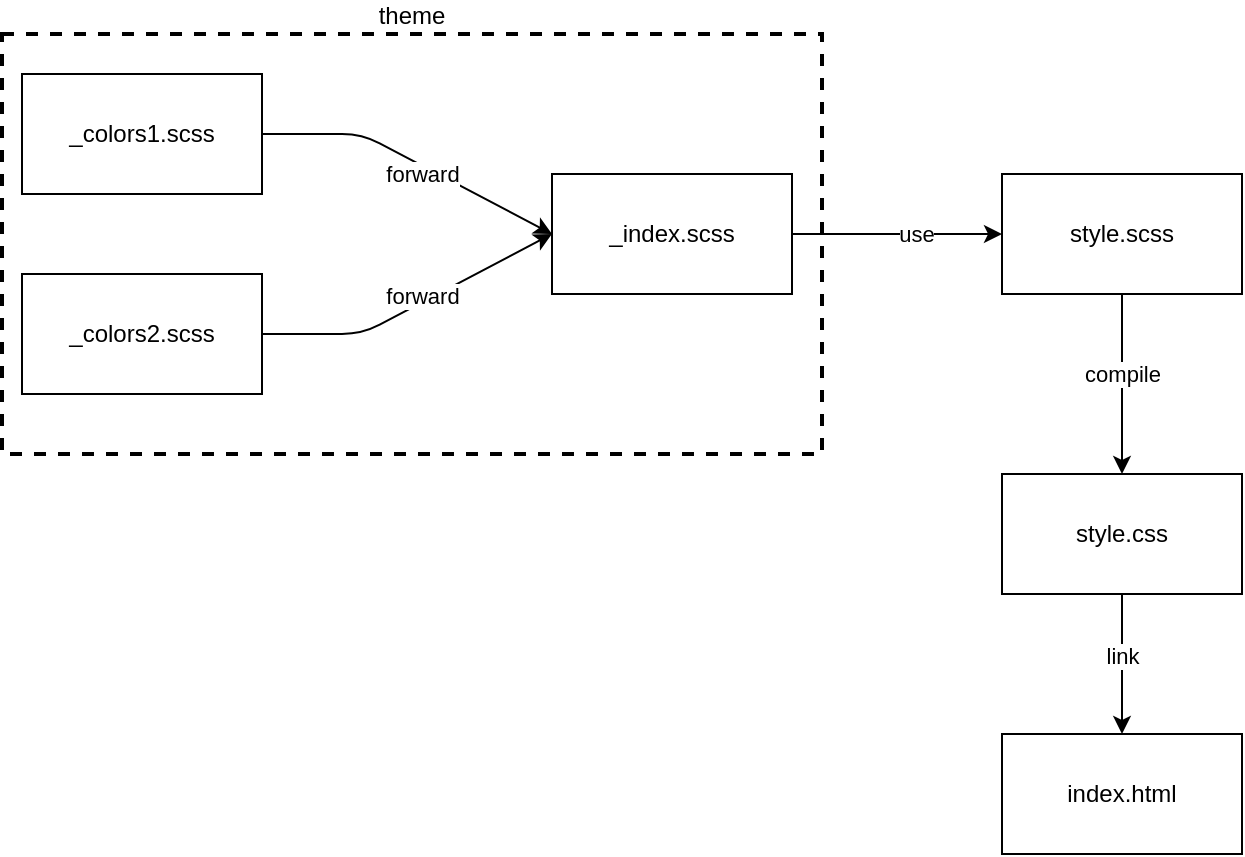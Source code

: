 <mxfile>
    <diagram id="h5ZQZEdqfTLnGz2Qn-_g" name="Page-1">
        <mxGraphModel dx="640" dy="362" grid="1" gridSize="10" guides="1" tooltips="1" connect="1" arrows="1" fold="1" page="1" pageScale="1" pageWidth="850" pageHeight="1100" math="0" shadow="0">
            <root>
                <mxCell id="0"/>
                <mxCell id="1" parent="0"/>
                <mxCell id="11" value="theme" style="whiteSpace=wrap;html=1;dashed=1;strokeWidth=2;fillColor=none;labelPosition=center;verticalLabelPosition=top;align=center;verticalAlign=bottom;" vertex="1" parent="1">
                    <mxGeometry x="30" y="100" width="410" height="210" as="geometry"/>
                </mxCell>
                <mxCell id="5" style="edgeStyle=none;html=1;entryX=0;entryY=0.5;entryDx=0;entryDy=0;" edge="1" parent="1" source="2" target="4">
                    <mxGeometry relative="1" as="geometry">
                        <Array as="points">
                            <mxPoint x="210" y="150"/>
                        </Array>
                    </mxGeometry>
                </mxCell>
                <mxCell id="14" value="forward" style="edgeLabel;html=1;align=center;verticalAlign=middle;resizable=0;points=[];" vertex="1" connectable="0" parent="5">
                    <mxGeometry x="-0.179" y="-1" relative="1" as="geometry">
                        <mxPoint x="17" y="12" as="offset"/>
                    </mxGeometry>
                </mxCell>
                <mxCell id="2" value="_colors1.scss" style="whiteSpace=wrap;html=1;" vertex="1" parent="1">
                    <mxGeometry x="40" y="120" width="120" height="60" as="geometry"/>
                </mxCell>
                <mxCell id="6" style="edgeStyle=none;html=1;entryX=0;entryY=0.5;entryDx=0;entryDy=0;" edge="1" parent="1" source="3" target="4">
                    <mxGeometry relative="1" as="geometry">
                        <mxPoint x="250" y="210" as="targetPoint"/>
                        <Array as="points">
                            <mxPoint x="210" y="250"/>
                        </Array>
                    </mxGeometry>
                </mxCell>
                <mxCell id="15" value="forward" style="edgeLabel;html=1;align=center;verticalAlign=middle;resizable=0;points=[];" vertex="1" connectable="0" parent="6">
                    <mxGeometry x="-0.101" relative="1" as="geometry">
                        <mxPoint x="12" y="-10" as="offset"/>
                    </mxGeometry>
                </mxCell>
                <mxCell id="3" value="_colors2.scss" style="whiteSpace=wrap;html=1;" vertex="1" parent="1">
                    <mxGeometry x="40" y="220" width="120" height="60" as="geometry"/>
                </mxCell>
                <mxCell id="8" style="edgeStyle=none;html=1;entryX=0;entryY=0.5;entryDx=0;entryDy=0;" edge="1" parent="1" source="4" target="7">
                    <mxGeometry relative="1" as="geometry"/>
                </mxCell>
                <mxCell id="12" value="use" style="edgeLabel;html=1;align=center;verticalAlign=middle;resizable=0;points=[];" vertex="1" connectable="0" parent="8">
                    <mxGeometry x="0.181" relative="1" as="geometry">
                        <mxPoint as="offset"/>
                    </mxGeometry>
                </mxCell>
                <mxCell id="4" value="_index.scss" style="whiteSpace=wrap;html=1;" vertex="1" parent="1">
                    <mxGeometry x="305" y="170" width="120" height="60" as="geometry"/>
                </mxCell>
                <mxCell id="10" style="edgeStyle=none;html=1;" edge="1" parent="1" source="7" target="9">
                    <mxGeometry relative="1" as="geometry"/>
                </mxCell>
                <mxCell id="18" value="compile" style="edgeLabel;html=1;align=center;verticalAlign=middle;resizable=0;points=[];" vertex="1" connectable="0" parent="10">
                    <mxGeometry x="-0.667" relative="1" as="geometry">
                        <mxPoint y="25" as="offset"/>
                    </mxGeometry>
                </mxCell>
                <mxCell id="7" value="style.scss" style="whiteSpace=wrap;html=1;" vertex="1" parent="1">
                    <mxGeometry x="530" y="170" width="120" height="60" as="geometry"/>
                </mxCell>
                <mxCell id="17" style="edgeStyle=none;html=1;" edge="1" parent="1" source="9" target="16">
                    <mxGeometry relative="1" as="geometry"/>
                </mxCell>
                <mxCell id="20" value="link" style="edgeLabel;html=1;align=center;verticalAlign=middle;resizable=0;points=[];" vertex="1" connectable="0" parent="17">
                    <mxGeometry x="-0.266" y="2" relative="1" as="geometry">
                        <mxPoint x="-2" y="5" as="offset"/>
                    </mxGeometry>
                </mxCell>
                <mxCell id="9" value="style.css" style="whiteSpace=wrap;html=1;" vertex="1" parent="1">
                    <mxGeometry x="530" y="320" width="120" height="60" as="geometry"/>
                </mxCell>
                <mxCell id="16" value="index.html" style="whiteSpace=wrap;html=1;strokeWidth=1;fillColor=default;" vertex="1" parent="1">
                    <mxGeometry x="530" y="450" width="120" height="60" as="geometry"/>
                </mxCell>
            </root>
        </mxGraphModel>
    </diagram>
</mxfile>